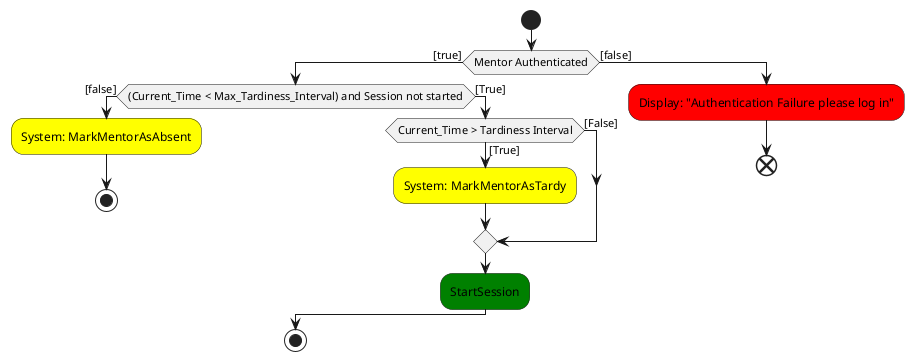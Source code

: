 @startuml StartSession
start
if(Mentor Authenticated) then ([true])
if ((Current_Time < Max_Tardiness_Interval) and Session not started) then ([false])
#yellow :System: MarkMentorAsAbsent;
stop
else([True])
if(Current_Time > Tardiness Interval) then ([True])
#yellow :System: MarkMentorAsTardy;
else([False])
endif
#green :StartSession;
endif
stop
else ([false])
#red:Display: "Authentication Failure please log in";
end
@enduml

